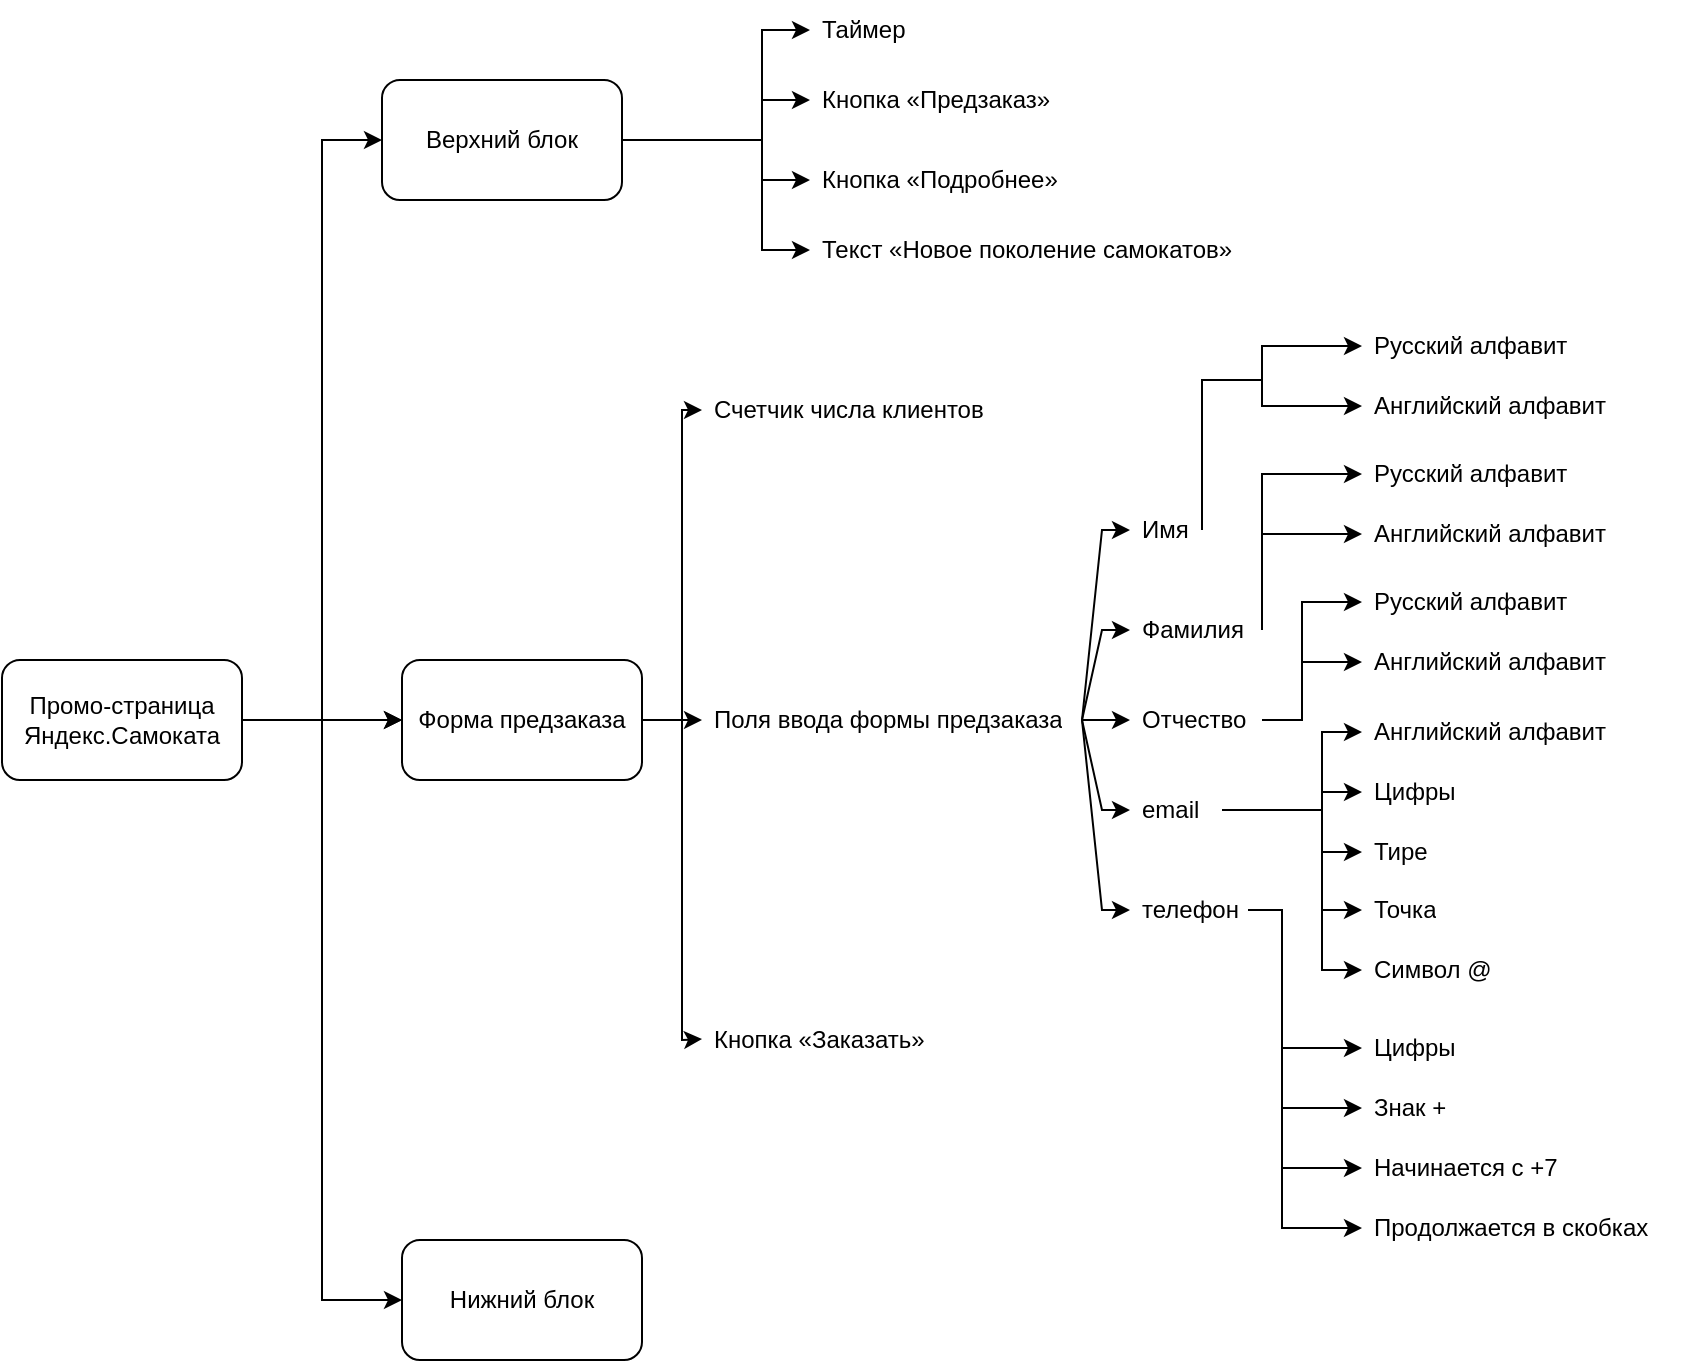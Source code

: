 <mxfile version="20.6.0" type="github">
  <diagram id="LrlZwjMXlVCamKzuXh1U" name="Страница 1">
    <mxGraphModel dx="1354" dy="823" grid="1" gridSize="10" guides="1" tooltips="1" connect="1" arrows="1" fold="1" page="1" pageScale="1" pageWidth="827" pageHeight="1169" math="0" shadow="0">
      <root>
        <mxCell id="0" />
        <mxCell id="1" parent="0" />
        <mxCell id="3Ykj8JGqj6Fominiais7-24" value="" style="edgeStyle=orthogonalEdgeStyle;rounded=0;orthogonalLoop=1;jettySize=auto;html=1;" parent="1" source="3Ykj8JGqj6Fominiais7-1" target="3Ykj8JGqj6Fominiais7-23" edge="1">
          <mxGeometry relative="1" as="geometry" />
        </mxCell>
        <mxCell id="3Ykj8JGqj6Fominiais7-25" value="" style="edgeStyle=orthogonalEdgeStyle;rounded=0;orthogonalLoop=1;jettySize=auto;html=1;" parent="1" source="3Ykj8JGqj6Fominiais7-1" target="3Ykj8JGqj6Fominiais7-23" edge="1">
          <mxGeometry relative="1" as="geometry" />
        </mxCell>
        <mxCell id="3Ykj8JGqj6Fominiais7-27" value="" style="edgeStyle=orthogonalEdgeStyle;rounded=0;orthogonalLoop=1;jettySize=auto;html=1;" parent="1" source="3Ykj8JGqj6Fominiais7-1" target="3Ykj8JGqj6Fominiais7-26" edge="1">
          <mxGeometry relative="1" as="geometry">
            <Array as="points">
              <mxPoint x="170" y="440" />
              <mxPoint x="170" y="150" />
            </Array>
          </mxGeometry>
        </mxCell>
        <mxCell id="3Ykj8JGqj6Fominiais7-31" value="" style="edgeStyle=orthogonalEdgeStyle;rounded=0;orthogonalLoop=1;jettySize=auto;html=1;" parent="1" source="3Ykj8JGqj6Fominiais7-1" target="3Ykj8JGqj6Fominiais7-30" edge="1">
          <mxGeometry relative="1" as="geometry">
            <Array as="points">
              <mxPoint x="170" y="440" />
              <mxPoint x="170" y="730" />
            </Array>
          </mxGeometry>
        </mxCell>
        <mxCell id="3Ykj8JGqj6Fominiais7-1" value="Промо-страница Яндекс.Самоката" style="rounded=1;whiteSpace=wrap;html=1;" parent="1" vertex="1">
          <mxGeometry x="10" y="410" width="120" height="60" as="geometry" />
        </mxCell>
        <mxCell id="3Ykj8JGqj6Fominiais7-23" value="Форма предзаказа" style="whiteSpace=wrap;html=1;rounded=1;" parent="1" vertex="1">
          <mxGeometry x="210" y="410" width="120" height="60" as="geometry" />
        </mxCell>
        <mxCell id="3Ykj8JGqj6Fominiais7-35" value="" style="edgeStyle=orthogonalEdgeStyle;rounded=0;orthogonalLoop=1;jettySize=auto;html=1;entryX=0;entryY=0.5;entryDx=0;entryDy=0;" parent="1" source="3Ykj8JGqj6Fominiais7-26" target="3Ykj8JGqj6Fominiais7-50" edge="1">
          <mxGeometry relative="1" as="geometry">
            <mxPoint x="470" y="360" as="targetPoint" />
            <Array as="points">
              <mxPoint x="390" y="150" />
              <mxPoint x="390" y="170" />
              <mxPoint x="414" y="170" />
            </Array>
          </mxGeometry>
        </mxCell>
        <mxCell id="3Ykj8JGqj6Fominiais7-38" value="" style="edgeStyle=orthogonalEdgeStyle;rounded=0;orthogonalLoop=1;jettySize=auto;html=1;entryX=0;entryY=0.5;entryDx=0;entryDy=0;" parent="1" source="3Ykj8JGqj6Fominiais7-26" target="3Ykj8JGqj6Fominiais7-49" edge="1">
          <mxGeometry relative="1" as="geometry">
            <mxPoint x="470" y="320" as="targetPoint" />
            <Array as="points">
              <mxPoint x="390" y="150" />
              <mxPoint x="390" y="130" />
            </Array>
          </mxGeometry>
        </mxCell>
        <mxCell id="3Ykj8JGqj6Fominiais7-40" value="" style="edgeStyle=orthogonalEdgeStyle;rounded=0;orthogonalLoop=1;jettySize=auto;html=1;entryX=0;entryY=0.5;entryDx=0;entryDy=0;" parent="1" source="3Ykj8JGqj6Fominiais7-26" target="3Ykj8JGqj6Fominiais7-47" edge="1">
          <mxGeometry relative="1" as="geometry">
            <mxPoint x="450" y="280" as="targetPoint" />
            <Array as="points">
              <mxPoint x="390" y="150" />
              <mxPoint x="390" y="95" />
            </Array>
          </mxGeometry>
        </mxCell>
        <mxCell id="3Ykj8JGqj6Fominiais7-42" value="" style="edgeStyle=orthogonalEdgeStyle;rounded=0;orthogonalLoop=1;jettySize=auto;html=1;entryX=0;entryY=0.5;entryDx=0;entryDy=0;" parent="1" source="3Ykj8JGqj6Fominiais7-26" target="3Ykj8JGqj6Fominiais7-51" edge="1">
          <mxGeometry relative="1" as="geometry">
            <mxPoint x="470" y="400" as="targetPoint" />
            <Array as="points">
              <mxPoint x="390" y="150" />
              <mxPoint x="390" y="205" />
            </Array>
          </mxGeometry>
        </mxCell>
        <mxCell id="3Ykj8JGqj6Fominiais7-26" value="Верхний блок" style="whiteSpace=wrap;html=1;rounded=1;" parent="1" vertex="1">
          <mxGeometry x="200" y="120" width="120" height="60" as="geometry" />
        </mxCell>
        <mxCell id="3Ykj8JGqj6Fominiais7-30" value="Нижний блок" style="whiteSpace=wrap;html=1;rounded=1;" parent="1" vertex="1">
          <mxGeometry x="210" y="700" width="120" height="60" as="geometry" />
        </mxCell>
        <mxCell id="3Ykj8JGqj6Fominiais7-47" value="Таймер" style="text;strokeColor=none;fillColor=none;align=left;verticalAlign=middle;spacingLeft=4;spacingRight=4;overflow=hidden;points=[[0,0.5],[1,0.5]];portConstraint=eastwest;rotatable=0;whiteSpace=wrap;html=1;" parent="1" vertex="1">
          <mxGeometry x="414" y="80" width="80" height="30" as="geometry" />
        </mxCell>
        <mxCell id="3Ykj8JGqj6Fominiais7-49" value="Кнопка «Предзаказ»" style="text;strokeColor=none;fillColor=none;align=left;verticalAlign=middle;spacingLeft=4;spacingRight=4;overflow=hidden;points=[[0,0.5],[1,0.5]];portConstraint=eastwest;rotatable=0;whiteSpace=wrap;html=1;" parent="1" vertex="1">
          <mxGeometry x="414" y="115" width="140" height="30" as="geometry" />
        </mxCell>
        <mxCell id="3Ykj8JGqj6Fominiais7-50" value="Кнопка «Подробнее»" style="text;strokeColor=none;fillColor=none;align=left;verticalAlign=middle;spacingLeft=4;spacingRight=4;overflow=hidden;points=[[0,0.5],[1,0.5]];portConstraint=eastwest;rotatable=0;whiteSpace=wrap;html=1;" parent="1" vertex="1">
          <mxGeometry x="414" y="155" width="160" height="30" as="geometry" />
        </mxCell>
        <mxCell id="3Ykj8JGqj6Fominiais7-51" value="Текст «Новое поколение самокатов»" style="text;strokeColor=none;fillColor=none;align=left;verticalAlign=middle;spacingLeft=4;spacingRight=4;overflow=hidden;points=[[0,0.5],[1,0.5]];portConstraint=eastwest;rotatable=0;whiteSpace=wrap;html=1;" parent="1" vertex="1">
          <mxGeometry x="414" y="190" width="230" height="30" as="geometry" />
        </mxCell>
        <mxCell id="sAvez57rTahSH1HZwx14-5" value="Поля ввода формы предзаказа" style="text;strokeColor=none;fillColor=none;align=left;verticalAlign=middle;spacingLeft=4;spacingRight=4;overflow=hidden;points=[[0,0.5],[1,0.5]];portConstraint=eastwest;rotatable=0;whiteSpace=wrap;html=1;" vertex="1" parent="1">
          <mxGeometry x="360" y="425" width="190" height="30" as="geometry" />
        </mxCell>
        <mxCell id="sAvez57rTahSH1HZwx14-6" value="Счетчик числа клиентов" style="text;strokeColor=none;fillColor=none;align=left;verticalAlign=middle;spacingLeft=4;spacingRight=4;overflow=hidden;points=[[0,0.5],[1,0.5]];portConstraint=eastwest;rotatable=0;whiteSpace=wrap;html=1;" vertex="1" parent="1">
          <mxGeometry x="360" y="270" width="170" height="30" as="geometry" />
        </mxCell>
        <mxCell id="sAvez57rTahSH1HZwx14-7" value="Кнопка «Заказать»" style="text;strokeColor=none;fillColor=none;align=left;verticalAlign=middle;spacingLeft=4;spacingRight=4;overflow=hidden;points=[[0,0.5],[1,0.5]];portConstraint=eastwest;rotatable=0;whiteSpace=wrap;html=1;" vertex="1" parent="1">
          <mxGeometry x="360" y="584.5" width="120" height="30" as="geometry" />
        </mxCell>
        <mxCell id="sAvez57rTahSH1HZwx14-8" value="" style="endArrow=classic;html=1;rounded=0;exitX=1;exitY=0.5;exitDx=0;exitDy=0;entryX=0;entryY=0.5;entryDx=0;entryDy=0;" edge="1" parent="1" source="3Ykj8JGqj6Fominiais7-23" target="sAvez57rTahSH1HZwx14-5">
          <mxGeometry width="50" height="50" relative="1" as="geometry">
            <mxPoint x="390" y="470" as="sourcePoint" />
            <mxPoint x="440" y="420" as="targetPoint" />
          </mxGeometry>
        </mxCell>
        <mxCell id="sAvez57rTahSH1HZwx14-9" value="" style="endArrow=classic;html=1;rounded=0;exitX=1;exitY=0.5;exitDx=0;exitDy=0;entryX=0;entryY=0.5;entryDx=0;entryDy=0;" edge="1" parent="1" source="3Ykj8JGqj6Fominiais7-23" target="sAvez57rTahSH1HZwx14-6">
          <mxGeometry width="50" height="50" relative="1" as="geometry">
            <mxPoint x="390" y="470" as="sourcePoint" />
            <mxPoint x="440" y="420" as="targetPoint" />
            <Array as="points">
              <mxPoint x="350" y="440" />
              <mxPoint x="350" y="285" />
            </Array>
          </mxGeometry>
        </mxCell>
        <mxCell id="sAvez57rTahSH1HZwx14-10" value="" style="endArrow=classic;html=1;rounded=0;exitX=1;exitY=0.5;exitDx=0;exitDy=0;entryX=0;entryY=0.5;entryDx=0;entryDy=0;" edge="1" parent="1" source="3Ykj8JGqj6Fominiais7-23" target="sAvez57rTahSH1HZwx14-7">
          <mxGeometry width="50" height="50" relative="1" as="geometry">
            <mxPoint x="390" y="470" as="sourcePoint" />
            <mxPoint x="440" y="420" as="targetPoint" />
            <Array as="points">
              <mxPoint x="350" y="440" />
              <mxPoint x="350" y="600" />
            </Array>
          </mxGeometry>
        </mxCell>
        <mxCell id="sAvez57rTahSH1HZwx14-11" value="Имя" style="text;strokeColor=none;fillColor=none;align=left;verticalAlign=middle;spacingLeft=4;spacingRight=4;overflow=hidden;points=[[0,0.5],[1,0.5]];portConstraint=eastwest;rotatable=0;whiteSpace=wrap;html=1;" vertex="1" parent="1">
          <mxGeometry x="574" y="330" width="36" height="30" as="geometry" />
        </mxCell>
        <mxCell id="sAvez57rTahSH1HZwx14-12" value="Фамилия" style="text;strokeColor=none;fillColor=none;align=left;verticalAlign=middle;spacingLeft=4;spacingRight=4;overflow=hidden;points=[[0,0.5],[1,0.5]];portConstraint=eastwest;rotatable=0;whiteSpace=wrap;html=1;" vertex="1" parent="1">
          <mxGeometry x="574" y="380" width="66" height="30" as="geometry" />
        </mxCell>
        <mxCell id="sAvez57rTahSH1HZwx14-13" value="Отчество" style="text;strokeColor=none;fillColor=none;align=left;verticalAlign=middle;spacingLeft=4;spacingRight=4;overflow=hidden;points=[[0,0.5],[1,0.5]];portConstraint=eastwest;rotatable=0;whiteSpace=wrap;html=1;" vertex="1" parent="1">
          <mxGeometry x="574" y="425" width="66" height="30" as="geometry" />
        </mxCell>
        <mxCell id="sAvez57rTahSH1HZwx14-14" value="email" style="text;strokeColor=none;fillColor=none;align=left;verticalAlign=middle;spacingLeft=4;spacingRight=4;overflow=hidden;points=[[0,0.5],[1,0.5]];portConstraint=eastwest;rotatable=0;whiteSpace=wrap;html=1;" vertex="1" parent="1">
          <mxGeometry x="574" y="470" width="46" height="30" as="geometry" />
        </mxCell>
        <mxCell id="sAvez57rTahSH1HZwx14-15" value="телефон" style="text;strokeColor=none;fillColor=none;align=left;verticalAlign=middle;spacingLeft=4;spacingRight=4;overflow=hidden;points=[[0,0.5],[1,0.5]];portConstraint=eastwest;rotatable=0;whiteSpace=wrap;html=1;" vertex="1" parent="1">
          <mxGeometry x="574" y="520" width="59" height="30" as="geometry" />
        </mxCell>
        <mxCell id="sAvez57rTahSH1HZwx14-16" value="" style="endArrow=classic;html=1;rounded=0;exitX=1;exitY=0.5;exitDx=0;exitDy=0;entryX=0;entryY=0.5;entryDx=0;entryDy=0;" edge="1" parent="1" source="sAvez57rTahSH1HZwx14-5" target="sAvez57rTahSH1HZwx14-13">
          <mxGeometry width="50" height="50" relative="1" as="geometry">
            <mxPoint x="390" y="510" as="sourcePoint" />
            <mxPoint x="440" y="460" as="targetPoint" />
          </mxGeometry>
        </mxCell>
        <mxCell id="sAvez57rTahSH1HZwx14-17" value="" style="endArrow=classic;html=1;rounded=0;entryX=0;entryY=0.5;entryDx=0;entryDy=0;exitX=1;exitY=0.5;exitDx=0;exitDy=0;" edge="1" parent="1" source="sAvez57rTahSH1HZwx14-5" target="sAvez57rTahSH1HZwx14-11">
          <mxGeometry width="50" height="50" relative="1" as="geometry">
            <mxPoint x="390" y="510" as="sourcePoint" />
            <mxPoint x="440" y="460" as="targetPoint" />
            <Array as="points">
              <mxPoint x="560" y="345" />
            </Array>
          </mxGeometry>
        </mxCell>
        <mxCell id="sAvez57rTahSH1HZwx14-18" value="" style="endArrow=classic;html=1;rounded=0;entryX=0;entryY=0.5;entryDx=0;entryDy=0;exitX=1;exitY=0.5;exitDx=0;exitDy=0;" edge="1" parent="1" source="sAvez57rTahSH1HZwx14-5" target="sAvez57rTahSH1HZwx14-12">
          <mxGeometry width="50" height="50" relative="1" as="geometry">
            <mxPoint x="390" y="510" as="sourcePoint" />
            <mxPoint x="440" y="460" as="targetPoint" />
            <Array as="points">
              <mxPoint x="560" y="395" />
            </Array>
          </mxGeometry>
        </mxCell>
        <mxCell id="sAvez57rTahSH1HZwx14-19" value="" style="endArrow=classic;html=1;rounded=0;entryX=0;entryY=0.5;entryDx=0;entryDy=0;exitX=1;exitY=0.5;exitDx=0;exitDy=0;" edge="1" parent="1" source="sAvez57rTahSH1HZwx14-5" target="sAvez57rTahSH1HZwx14-14">
          <mxGeometry width="50" height="50" relative="1" as="geometry">
            <mxPoint x="390" y="510" as="sourcePoint" />
            <mxPoint x="440" y="460" as="targetPoint" />
            <Array as="points">
              <mxPoint x="560" y="485" />
            </Array>
          </mxGeometry>
        </mxCell>
        <mxCell id="sAvez57rTahSH1HZwx14-20" value="" style="endArrow=classic;html=1;rounded=0;entryX=0;entryY=0.5;entryDx=0;entryDy=0;exitX=1;exitY=0.5;exitDx=0;exitDy=0;" edge="1" parent="1" source="sAvez57rTahSH1HZwx14-5" target="sAvez57rTahSH1HZwx14-15">
          <mxGeometry width="50" height="50" relative="1" as="geometry">
            <mxPoint x="390" y="510" as="sourcePoint" />
            <mxPoint x="440" y="460" as="targetPoint" />
            <Array as="points">
              <mxPoint x="560" y="535" />
            </Array>
          </mxGeometry>
        </mxCell>
        <mxCell id="sAvez57rTahSH1HZwx14-27" value="Русский алфавит" style="text;strokeColor=none;fillColor=none;align=left;verticalAlign=middle;spacingLeft=4;spacingRight=4;overflow=hidden;points=[[0,0.5],[1,0.5]];portConstraint=eastwest;rotatable=0;whiteSpace=wrap;html=1;" vertex="1" parent="1">
          <mxGeometry x="690" y="238" width="130" height="30" as="geometry" />
        </mxCell>
        <mxCell id="sAvez57rTahSH1HZwx14-28" value="Английский алфавит" style="text;strokeColor=none;fillColor=none;align=left;verticalAlign=middle;spacingLeft=4;spacingRight=4;overflow=hidden;points=[[0,0.5],[1,0.5]];portConstraint=eastwest;rotatable=0;whiteSpace=wrap;html=1;" vertex="1" parent="1">
          <mxGeometry x="690" y="268" width="130" height="30" as="geometry" />
        </mxCell>
        <mxCell id="sAvez57rTahSH1HZwx14-29" value="Русский алфавит" style="text;strokeColor=none;fillColor=none;align=left;verticalAlign=middle;spacingLeft=4;spacingRight=4;overflow=hidden;points=[[0,0.5],[1,0.5]];portConstraint=eastwest;rotatable=0;whiteSpace=wrap;html=1;" vertex="1" parent="1">
          <mxGeometry x="690" y="302" width="130" height="30" as="geometry" />
        </mxCell>
        <mxCell id="sAvez57rTahSH1HZwx14-30" value="Английский алфавит" style="text;strokeColor=none;fillColor=none;align=left;verticalAlign=middle;spacingLeft=4;spacingRight=4;overflow=hidden;points=[[0,0.5],[1,0.5]];portConstraint=eastwest;rotatable=0;whiteSpace=wrap;html=1;" vertex="1" parent="1">
          <mxGeometry x="690" y="332" width="130" height="30" as="geometry" />
        </mxCell>
        <mxCell id="sAvez57rTahSH1HZwx14-31" value="Русский алфавит" style="text;strokeColor=none;fillColor=none;align=left;verticalAlign=middle;spacingLeft=4;spacingRight=4;overflow=hidden;points=[[0,0.5],[1,0.5]];portConstraint=eastwest;rotatable=0;whiteSpace=wrap;html=1;" vertex="1" parent="1">
          <mxGeometry x="690" y="366" width="130" height="30" as="geometry" />
        </mxCell>
        <mxCell id="sAvez57rTahSH1HZwx14-32" value="Английский алфавит" style="text;strokeColor=none;fillColor=none;align=left;verticalAlign=middle;spacingLeft=4;spacingRight=4;overflow=hidden;points=[[0,0.5],[1,0.5]];portConstraint=eastwest;rotatable=0;whiteSpace=wrap;html=1;" vertex="1" parent="1">
          <mxGeometry x="690" y="396" width="130" height="30" as="geometry" />
        </mxCell>
        <mxCell id="sAvez57rTahSH1HZwx14-33" value="" style="endArrow=classic;html=1;rounded=0;entryX=0;entryY=0.5;entryDx=0;entryDy=0;exitX=1;exitY=0.5;exitDx=0;exitDy=0;" edge="1" parent="1" source="sAvez57rTahSH1HZwx14-11" target="sAvez57rTahSH1HZwx14-27">
          <mxGeometry width="50" height="50" relative="1" as="geometry">
            <mxPoint x="390" y="510" as="sourcePoint" />
            <mxPoint x="440" y="460" as="targetPoint" />
            <Array as="points">
              <mxPoint x="610" y="270" />
              <mxPoint x="640" y="270" />
              <mxPoint x="640" y="253" />
            </Array>
          </mxGeometry>
        </mxCell>
        <mxCell id="sAvez57rTahSH1HZwx14-34" value="" style="endArrow=classic;html=1;rounded=0;entryX=0;entryY=0.5;entryDx=0;entryDy=0;exitX=1;exitY=0.5;exitDx=0;exitDy=0;" edge="1" parent="1" source="sAvez57rTahSH1HZwx14-11" target="sAvez57rTahSH1HZwx14-28">
          <mxGeometry width="50" height="50" relative="1" as="geometry">
            <mxPoint x="390" y="510" as="sourcePoint" />
            <mxPoint x="440" y="460" as="targetPoint" />
            <Array as="points">
              <mxPoint x="610" y="270" />
              <mxPoint x="640" y="270" />
              <mxPoint x="640" y="283" />
            </Array>
          </mxGeometry>
        </mxCell>
        <mxCell id="sAvez57rTahSH1HZwx14-35" value="" style="endArrow=classic;html=1;rounded=0;entryX=0;entryY=0.5;entryDx=0;entryDy=0;exitX=1;exitY=0.5;exitDx=0;exitDy=0;" edge="1" parent="1" source="sAvez57rTahSH1HZwx14-12" target="sAvez57rTahSH1HZwx14-29">
          <mxGeometry width="50" height="50" relative="1" as="geometry">
            <mxPoint x="390" y="510" as="sourcePoint" />
            <mxPoint x="440" y="460" as="targetPoint" />
            <Array as="points">
              <mxPoint x="640" y="340" />
              <mxPoint x="640" y="317" />
            </Array>
          </mxGeometry>
        </mxCell>
        <mxCell id="sAvez57rTahSH1HZwx14-36" value="" style="endArrow=classic;html=1;rounded=0;entryX=0;entryY=0.5;entryDx=0;entryDy=0;exitX=1;exitY=0.5;exitDx=0;exitDy=0;" edge="1" parent="1" source="sAvez57rTahSH1HZwx14-12" target="sAvez57rTahSH1HZwx14-30">
          <mxGeometry width="50" height="50" relative="1" as="geometry">
            <mxPoint x="390" y="510" as="sourcePoint" />
            <mxPoint x="440" y="460" as="targetPoint" />
            <Array as="points">
              <mxPoint x="640" y="347" />
            </Array>
          </mxGeometry>
        </mxCell>
        <mxCell id="sAvez57rTahSH1HZwx14-37" value="" style="endArrow=classic;html=1;rounded=0;entryX=0;entryY=0.5;entryDx=0;entryDy=0;exitX=1;exitY=0.5;exitDx=0;exitDy=0;" edge="1" parent="1" source="sAvez57rTahSH1HZwx14-13" target="sAvez57rTahSH1HZwx14-31">
          <mxGeometry width="50" height="50" relative="1" as="geometry">
            <mxPoint x="390" y="510" as="sourcePoint" />
            <mxPoint x="440" y="460" as="targetPoint" />
            <Array as="points">
              <mxPoint x="660" y="440" />
              <mxPoint x="660" y="400" />
              <mxPoint x="660" y="381" />
            </Array>
          </mxGeometry>
        </mxCell>
        <mxCell id="sAvez57rTahSH1HZwx14-38" value="" style="endArrow=classic;html=1;rounded=0;entryX=0;entryY=0.5;entryDx=0;entryDy=0;exitX=1;exitY=0.5;exitDx=0;exitDy=0;" edge="1" parent="1" source="sAvez57rTahSH1HZwx14-13" target="sAvez57rTahSH1HZwx14-32">
          <mxGeometry width="50" height="50" relative="1" as="geometry">
            <mxPoint x="390" y="510" as="sourcePoint" />
            <mxPoint x="440" y="460" as="targetPoint" />
            <Array as="points">
              <mxPoint x="660" y="440" />
              <mxPoint x="660" y="411" />
            </Array>
          </mxGeometry>
        </mxCell>
        <mxCell id="sAvez57rTahSH1HZwx14-39" value="Цифры" style="text;strokeColor=none;fillColor=none;align=left;verticalAlign=middle;spacingLeft=4;spacingRight=4;overflow=hidden;points=[[0,0.5],[1,0.5]];portConstraint=eastwest;rotatable=0;whiteSpace=wrap;html=1;" vertex="1" parent="1">
          <mxGeometry x="690" y="461" width="80" height="30" as="geometry" />
        </mxCell>
        <mxCell id="sAvez57rTahSH1HZwx14-40" value="Английский алфавит" style="text;strokeColor=none;fillColor=none;align=left;verticalAlign=middle;spacingLeft=4;spacingRight=4;overflow=hidden;points=[[0,0.5],[1,0.5]];portConstraint=eastwest;rotatable=0;whiteSpace=wrap;html=1;" vertex="1" parent="1">
          <mxGeometry x="690" y="431" width="130" height="30" as="geometry" />
        </mxCell>
        <mxCell id="sAvez57rTahSH1HZwx14-41" value="Тире" style="text;strokeColor=none;fillColor=none;align=left;verticalAlign=middle;spacingLeft=4;spacingRight=4;overflow=hidden;points=[[0,0.5],[1,0.5]];portConstraint=eastwest;rotatable=0;whiteSpace=wrap;html=1;" vertex="1" parent="1">
          <mxGeometry x="690" y="491" width="80" height="30" as="geometry" />
        </mxCell>
        <mxCell id="sAvez57rTahSH1HZwx14-42" value="Символ @" style="text;strokeColor=none;fillColor=none;align=left;verticalAlign=middle;spacingLeft=4;spacingRight=4;overflow=hidden;points=[[0,0.5],[1,0.5]];portConstraint=eastwest;rotatable=0;whiteSpace=wrap;html=1;" vertex="1" parent="1">
          <mxGeometry x="690" y="550" width="80" height="30" as="geometry" />
        </mxCell>
        <mxCell id="sAvez57rTahSH1HZwx14-43" value="" style="endArrow=classic;html=1;rounded=0;entryX=0;entryY=0.5;entryDx=0;entryDy=0;exitX=1;exitY=0.5;exitDx=0;exitDy=0;" edge="1" parent="1" source="sAvez57rTahSH1HZwx14-14" target="sAvez57rTahSH1HZwx14-40">
          <mxGeometry width="50" height="50" relative="1" as="geometry">
            <mxPoint x="390" y="510" as="sourcePoint" />
            <mxPoint x="440" y="460" as="targetPoint" />
            <Array as="points">
              <mxPoint x="670" y="485" />
              <mxPoint x="670" y="446" />
            </Array>
          </mxGeometry>
        </mxCell>
        <mxCell id="sAvez57rTahSH1HZwx14-44" value="" style="endArrow=classic;html=1;rounded=0;entryX=0;entryY=0.5;entryDx=0;entryDy=0;exitX=1;exitY=0.5;exitDx=0;exitDy=0;" edge="1" parent="1" source="sAvez57rTahSH1HZwx14-14" target="sAvez57rTahSH1HZwx14-39">
          <mxGeometry width="50" height="50" relative="1" as="geometry">
            <mxPoint x="390" y="510" as="sourcePoint" />
            <mxPoint x="440" y="460" as="targetPoint" />
            <Array as="points">
              <mxPoint x="670" y="485" />
              <mxPoint x="670" y="476" />
            </Array>
          </mxGeometry>
        </mxCell>
        <mxCell id="sAvez57rTahSH1HZwx14-45" value="" style="endArrow=classic;html=1;rounded=0;entryX=0;entryY=0.5;entryDx=0;entryDy=0;exitX=1;exitY=0.5;exitDx=0;exitDy=0;" edge="1" parent="1" source="sAvez57rTahSH1HZwx14-14" target="sAvez57rTahSH1HZwx14-41">
          <mxGeometry width="50" height="50" relative="1" as="geometry">
            <mxPoint x="390" y="510" as="sourcePoint" />
            <mxPoint x="440" y="460" as="targetPoint" />
            <Array as="points">
              <mxPoint x="670" y="485" />
              <mxPoint x="670" y="506" />
            </Array>
          </mxGeometry>
        </mxCell>
        <mxCell id="sAvez57rTahSH1HZwx14-46" value="" style="endArrow=classic;html=1;rounded=0;entryX=0;entryY=0.5;entryDx=0;entryDy=0;exitX=1;exitY=0.5;exitDx=0;exitDy=0;" edge="1" parent="1" source="sAvez57rTahSH1HZwx14-14" target="sAvez57rTahSH1HZwx14-42">
          <mxGeometry width="50" height="50" relative="1" as="geometry">
            <mxPoint x="390" y="510" as="sourcePoint" />
            <mxPoint x="440" y="460" as="targetPoint" />
            <Array as="points">
              <mxPoint x="670" y="485" />
              <mxPoint x="670" y="565" />
            </Array>
          </mxGeometry>
        </mxCell>
        <mxCell id="sAvez57rTahSH1HZwx14-47" value="Точка" style="text;strokeColor=none;fillColor=none;align=left;verticalAlign=middle;spacingLeft=4;spacingRight=4;overflow=hidden;points=[[0,0.5],[1,0.5]];portConstraint=eastwest;rotatable=0;whiteSpace=wrap;html=1;" vertex="1" parent="1">
          <mxGeometry x="690" y="520" width="80" height="30" as="geometry" />
        </mxCell>
        <mxCell id="sAvez57rTahSH1HZwx14-48" value="" style="endArrow=classic;html=1;rounded=0;exitX=1;exitY=0.5;exitDx=0;exitDy=0;entryX=0;entryY=0.5;entryDx=0;entryDy=0;" edge="1" parent="1" source="sAvez57rTahSH1HZwx14-14" target="sAvez57rTahSH1HZwx14-47">
          <mxGeometry width="50" height="50" relative="1" as="geometry">
            <mxPoint x="710" y="490" as="sourcePoint" />
            <mxPoint x="760" y="440" as="targetPoint" />
            <Array as="points">
              <mxPoint x="670" y="485" />
              <mxPoint x="670" y="535" />
            </Array>
          </mxGeometry>
        </mxCell>
        <mxCell id="sAvez57rTahSH1HZwx14-49" value="Цифры" style="text;strokeColor=none;fillColor=none;align=left;verticalAlign=middle;spacingLeft=4;spacingRight=4;overflow=hidden;points=[[0,0.5],[1,0.5]];portConstraint=eastwest;rotatable=0;whiteSpace=wrap;html=1;" vertex="1" parent="1">
          <mxGeometry x="690" y="589" width="80" height="30" as="geometry" />
        </mxCell>
        <mxCell id="sAvez57rTahSH1HZwx14-50" value="Продолжается в скобках" style="text;strokeColor=none;fillColor=none;align=left;verticalAlign=middle;spacingLeft=4;spacingRight=4;overflow=hidden;points=[[0,0.5],[1,0.5]];portConstraint=eastwest;rotatable=0;whiteSpace=wrap;html=1;" vertex="1" parent="1">
          <mxGeometry x="690" y="679" width="160" height="30" as="geometry" />
        </mxCell>
        <mxCell id="sAvez57rTahSH1HZwx14-51" value="Знак +" style="text;strokeColor=none;fillColor=none;align=left;verticalAlign=middle;spacingLeft=4;spacingRight=4;overflow=hidden;points=[[0,0.5],[1,0.5]];portConstraint=eastwest;rotatable=0;whiteSpace=wrap;html=1;" vertex="1" parent="1">
          <mxGeometry x="690" y="619" width="80" height="30" as="geometry" />
        </mxCell>
        <mxCell id="sAvez57rTahSH1HZwx14-56" value="Начинается с +7" style="text;strokeColor=none;fillColor=none;align=left;verticalAlign=middle;spacingLeft=4;spacingRight=4;overflow=hidden;points=[[0,0.5],[1,0.5]];portConstraint=eastwest;rotatable=0;whiteSpace=wrap;html=1;" vertex="1" parent="1">
          <mxGeometry x="690" y="649" width="110" height="30" as="geometry" />
        </mxCell>
        <mxCell id="sAvez57rTahSH1HZwx14-57" value="" style="endArrow=classic;html=1;rounded=0;exitX=1;exitY=0.5;exitDx=0;exitDy=0;entryX=0;entryY=0.5;entryDx=0;entryDy=0;" edge="1" parent="1" source="sAvez57rTahSH1HZwx14-15" target="sAvez57rTahSH1HZwx14-49">
          <mxGeometry width="50" height="50" relative="1" as="geometry">
            <mxPoint x="690" y="610" as="sourcePoint" />
            <mxPoint x="740" y="560" as="targetPoint" />
            <Array as="points">
              <mxPoint x="650" y="535" />
              <mxPoint x="650" y="604" />
            </Array>
          </mxGeometry>
        </mxCell>
        <mxCell id="sAvez57rTahSH1HZwx14-58" value="" style="endArrow=classic;html=1;rounded=0;exitX=1;exitY=0.5;exitDx=0;exitDy=0;entryX=0;entryY=0.5;entryDx=0;entryDy=0;" edge="1" parent="1" source="sAvez57rTahSH1HZwx14-15" target="sAvez57rTahSH1HZwx14-51">
          <mxGeometry width="50" height="50" relative="1" as="geometry">
            <mxPoint x="690" y="610" as="sourcePoint" />
            <mxPoint x="740" y="560" as="targetPoint" />
            <Array as="points">
              <mxPoint x="650" y="535" />
              <mxPoint x="650" y="634" />
            </Array>
          </mxGeometry>
        </mxCell>
        <mxCell id="sAvez57rTahSH1HZwx14-59" value="" style="endArrow=classic;html=1;rounded=0;exitX=1;exitY=0.5;exitDx=0;exitDy=0;entryX=0;entryY=0.5;entryDx=0;entryDy=0;" edge="1" parent="1" source="sAvez57rTahSH1HZwx14-15" target="sAvez57rTahSH1HZwx14-56">
          <mxGeometry width="50" height="50" relative="1" as="geometry">
            <mxPoint x="690" y="610" as="sourcePoint" />
            <mxPoint x="740" y="560" as="targetPoint" />
            <Array as="points">
              <mxPoint x="650" y="535" />
              <mxPoint x="650" y="664" />
            </Array>
          </mxGeometry>
        </mxCell>
        <mxCell id="sAvez57rTahSH1HZwx14-60" value="" style="endArrow=classic;html=1;rounded=0;exitX=1;exitY=0.5;exitDx=0;exitDy=0;entryX=0;entryY=0.5;entryDx=0;entryDy=0;" edge="1" parent="1" source="sAvez57rTahSH1HZwx14-15" target="sAvez57rTahSH1HZwx14-50">
          <mxGeometry width="50" height="50" relative="1" as="geometry">
            <mxPoint x="690" y="610" as="sourcePoint" />
            <mxPoint x="740" y="560" as="targetPoint" />
            <Array as="points">
              <mxPoint x="650" y="535" />
              <mxPoint x="650" y="694" />
            </Array>
          </mxGeometry>
        </mxCell>
      </root>
    </mxGraphModel>
  </diagram>
</mxfile>
